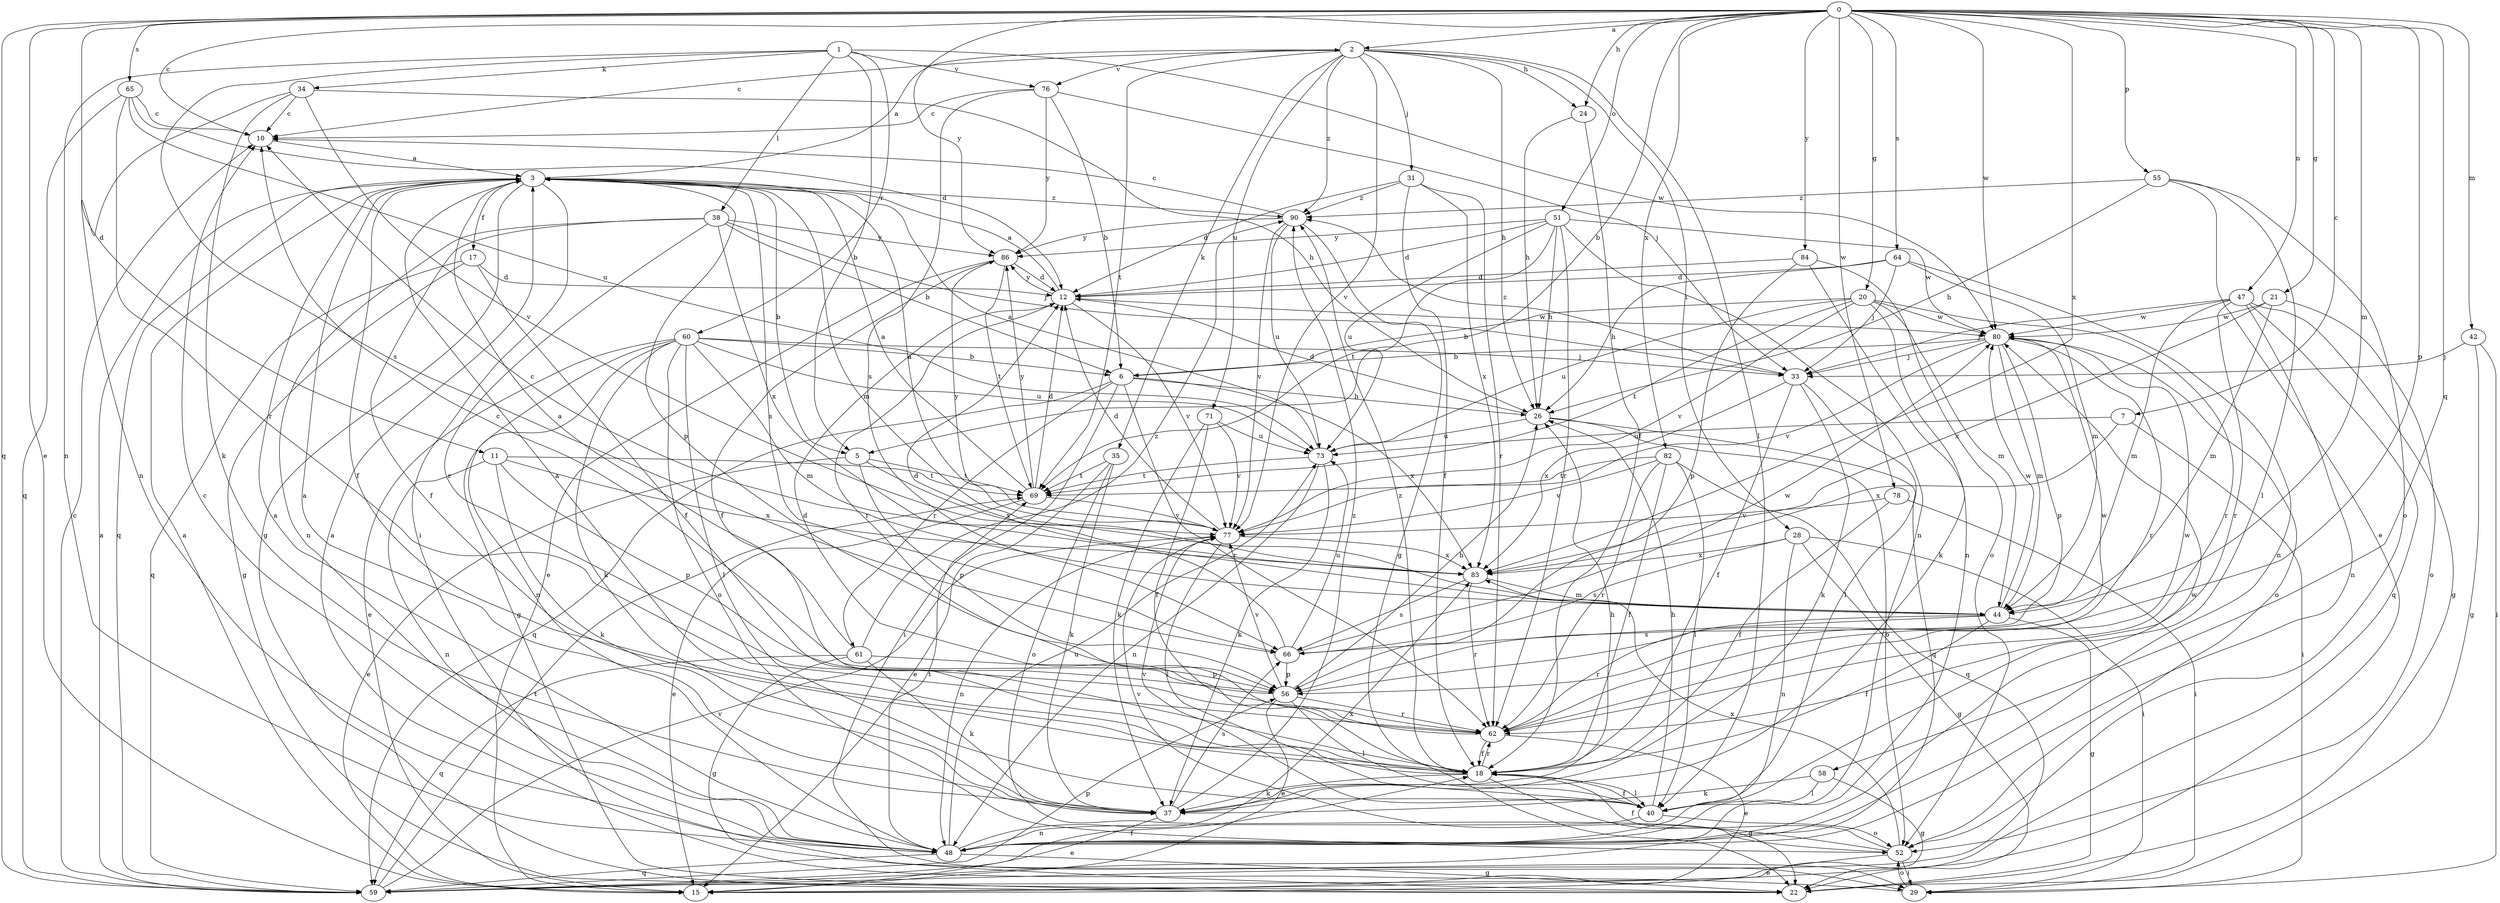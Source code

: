 strict digraph  {
0;
1;
2;
3;
5;
6;
7;
10;
11;
12;
15;
17;
18;
20;
21;
22;
24;
26;
28;
29;
31;
33;
34;
35;
37;
38;
40;
42;
44;
47;
48;
51;
52;
55;
56;
58;
59;
60;
61;
62;
64;
65;
66;
69;
71;
73;
76;
77;
78;
80;
82;
83;
84;
86;
90;
0 -> 2  [label=a];
0 -> 5  [label=b];
0 -> 7  [label=c];
0 -> 10  [label=c];
0 -> 11  [label=d];
0 -> 15  [label=e];
0 -> 20  [label=g];
0 -> 21  [label=g];
0 -> 24  [label=h];
0 -> 42  [label=m];
0 -> 44  [label=m];
0 -> 47  [label=n];
0 -> 51  [label=o];
0 -> 55  [label=p];
0 -> 56  [label=p];
0 -> 58  [label=q];
0 -> 59  [label=q];
0 -> 64  [label=s];
0 -> 65  [label=s];
0 -> 78  [label=w];
0 -> 80  [label=w];
0 -> 82  [label=x];
0 -> 83  [label=x];
0 -> 84  [label=y];
0 -> 86  [label=y];
1 -> 5  [label=b];
1 -> 34  [label=k];
1 -> 38  [label=l];
1 -> 48  [label=n];
1 -> 60  [label=r];
1 -> 66  [label=s];
1 -> 76  [label=v];
1 -> 80  [label=w];
2 -> 10  [label=c];
2 -> 24  [label=h];
2 -> 26  [label=h];
2 -> 28  [label=i];
2 -> 31  [label=j];
2 -> 35  [label=k];
2 -> 40  [label=l];
2 -> 69  [label=t];
2 -> 71  [label=u];
2 -> 76  [label=v];
2 -> 77  [label=v];
2 -> 90  [label=z];
3 -> 2  [label=a];
3 -> 5  [label=b];
3 -> 17  [label=f];
3 -> 18  [label=f];
3 -> 22  [label=g];
3 -> 29  [label=i];
3 -> 44  [label=m];
3 -> 56  [label=p];
3 -> 59  [label=q];
3 -> 66  [label=s];
3 -> 90  [label=z];
5 -> 15  [label=e];
5 -> 56  [label=p];
5 -> 69  [label=t];
5 -> 83  [label=x];
6 -> 26  [label=h];
6 -> 29  [label=i];
6 -> 59  [label=q];
6 -> 61  [label=r];
6 -> 62  [label=r];
6 -> 83  [label=x];
7 -> 29  [label=i];
7 -> 73  [label=u];
7 -> 83  [label=x];
10 -> 3  [label=a];
11 -> 37  [label=k];
11 -> 48  [label=n];
11 -> 56  [label=p];
11 -> 69  [label=t];
11 -> 83  [label=x];
12 -> 3  [label=a];
12 -> 62  [label=r];
12 -> 77  [label=v];
12 -> 80  [label=w];
12 -> 86  [label=y];
15 -> 3  [label=a];
17 -> 12  [label=d];
17 -> 18  [label=f];
17 -> 22  [label=g];
17 -> 59  [label=q];
18 -> 3  [label=a];
18 -> 22  [label=g];
18 -> 37  [label=k];
18 -> 40  [label=l];
18 -> 62  [label=r];
18 -> 90  [label=z];
20 -> 6  [label=b];
20 -> 37  [label=k];
20 -> 44  [label=m];
20 -> 62  [label=r];
20 -> 69  [label=t];
20 -> 73  [label=u];
20 -> 77  [label=v];
20 -> 80  [label=w];
21 -> 44  [label=m];
21 -> 52  [label=o];
21 -> 80  [label=w];
21 -> 83  [label=x];
24 -> 18  [label=f];
24 -> 26  [label=h];
26 -> 12  [label=d];
26 -> 52  [label=o];
26 -> 59  [label=q];
26 -> 73  [label=u];
28 -> 22  [label=g];
28 -> 29  [label=i];
28 -> 48  [label=n];
28 -> 66  [label=s];
28 -> 83  [label=x];
29 -> 3  [label=a];
29 -> 52  [label=o];
31 -> 12  [label=d];
31 -> 18  [label=f];
31 -> 62  [label=r];
31 -> 83  [label=x];
31 -> 90  [label=z];
33 -> 18  [label=f];
33 -> 37  [label=k];
33 -> 40  [label=l];
33 -> 83  [label=x];
33 -> 90  [label=z];
34 -> 10  [label=c];
34 -> 26  [label=h];
34 -> 37  [label=k];
34 -> 48  [label=n];
34 -> 77  [label=v];
35 -> 15  [label=e];
35 -> 37  [label=k];
35 -> 52  [label=o];
35 -> 69  [label=t];
37 -> 3  [label=a];
37 -> 15  [label=e];
37 -> 26  [label=h];
37 -> 66  [label=s];
37 -> 90  [label=z];
38 -> 6  [label=b];
38 -> 18  [label=f];
38 -> 33  [label=j];
38 -> 48  [label=n];
38 -> 62  [label=r];
38 -> 83  [label=x];
38 -> 86  [label=y];
40 -> 18  [label=f];
40 -> 26  [label=h];
40 -> 48  [label=n];
40 -> 52  [label=o];
40 -> 77  [label=v];
42 -> 22  [label=g];
42 -> 29  [label=i];
42 -> 33  [label=j];
44 -> 10  [label=c];
44 -> 18  [label=f];
44 -> 22  [label=g];
44 -> 62  [label=r];
44 -> 66  [label=s];
44 -> 80  [label=w];
47 -> 22  [label=g];
47 -> 33  [label=j];
47 -> 44  [label=m];
47 -> 48  [label=n];
47 -> 59  [label=q];
47 -> 62  [label=r];
47 -> 80  [label=w];
48 -> 3  [label=a];
48 -> 10  [label=c];
48 -> 22  [label=g];
48 -> 59  [label=q];
48 -> 69  [label=t];
48 -> 73  [label=u];
48 -> 80  [label=w];
48 -> 83  [label=x];
51 -> 12  [label=d];
51 -> 26  [label=h];
51 -> 48  [label=n];
51 -> 62  [label=r];
51 -> 69  [label=t];
51 -> 73  [label=u];
51 -> 80  [label=w];
51 -> 86  [label=y];
52 -> 15  [label=e];
52 -> 18  [label=f];
52 -> 29  [label=i];
52 -> 77  [label=v];
52 -> 83  [label=x];
55 -> 15  [label=e];
55 -> 26  [label=h];
55 -> 40  [label=l];
55 -> 52  [label=o];
55 -> 90  [label=z];
56 -> 10  [label=c];
56 -> 15  [label=e];
56 -> 26  [label=h];
56 -> 40  [label=l];
56 -> 62  [label=r];
56 -> 77  [label=v];
56 -> 80  [label=w];
58 -> 22  [label=g];
58 -> 37  [label=k];
58 -> 40  [label=l];
59 -> 3  [label=a];
59 -> 10  [label=c];
59 -> 18  [label=f];
59 -> 56  [label=p];
59 -> 69  [label=t];
59 -> 77  [label=v];
60 -> 6  [label=b];
60 -> 15  [label=e];
60 -> 22  [label=g];
60 -> 33  [label=j];
60 -> 37  [label=k];
60 -> 40  [label=l];
60 -> 44  [label=m];
60 -> 48  [label=n];
60 -> 52  [label=o];
60 -> 73  [label=u];
61 -> 3  [label=a];
61 -> 22  [label=g];
61 -> 37  [label=k];
61 -> 56  [label=p];
61 -> 59  [label=q];
61 -> 90  [label=z];
62 -> 12  [label=d];
62 -> 15  [label=e];
62 -> 18  [label=f];
62 -> 80  [label=w];
64 -> 12  [label=d];
64 -> 26  [label=h];
64 -> 33  [label=j];
64 -> 44  [label=m];
64 -> 48  [label=n];
65 -> 10  [label=c];
65 -> 12  [label=d];
65 -> 59  [label=q];
65 -> 62  [label=r];
65 -> 73  [label=u];
66 -> 12  [label=d];
66 -> 56  [label=p];
66 -> 73  [label=u];
66 -> 80  [label=w];
69 -> 3  [label=a];
69 -> 12  [label=d];
69 -> 15  [label=e];
69 -> 77  [label=v];
69 -> 86  [label=y];
71 -> 18  [label=f];
71 -> 37  [label=k];
71 -> 73  [label=u];
71 -> 77  [label=v];
73 -> 3  [label=a];
73 -> 37  [label=k];
73 -> 48  [label=n];
73 -> 69  [label=t];
76 -> 6  [label=b];
76 -> 10  [label=c];
76 -> 33  [label=j];
76 -> 66  [label=s];
76 -> 86  [label=y];
77 -> 3  [label=a];
77 -> 12  [label=d];
77 -> 40  [label=l];
77 -> 48  [label=n];
77 -> 83  [label=x];
77 -> 86  [label=y];
78 -> 18  [label=f];
78 -> 29  [label=i];
78 -> 77  [label=v];
80 -> 6  [label=b];
80 -> 33  [label=j];
80 -> 44  [label=m];
80 -> 52  [label=o];
80 -> 56  [label=p];
80 -> 62  [label=r];
80 -> 77  [label=v];
82 -> 18  [label=f];
82 -> 40  [label=l];
82 -> 59  [label=q];
82 -> 62  [label=r];
82 -> 69  [label=t];
82 -> 77  [label=v];
83 -> 44  [label=m];
83 -> 62  [label=r];
83 -> 66  [label=s];
84 -> 12  [label=d];
84 -> 48  [label=n];
84 -> 52  [label=o];
84 -> 56  [label=p];
86 -> 12  [label=d];
86 -> 15  [label=e];
86 -> 18  [label=f];
86 -> 69  [label=t];
90 -> 10  [label=c];
90 -> 22  [label=g];
90 -> 73  [label=u];
90 -> 77  [label=v];
90 -> 86  [label=y];
}
